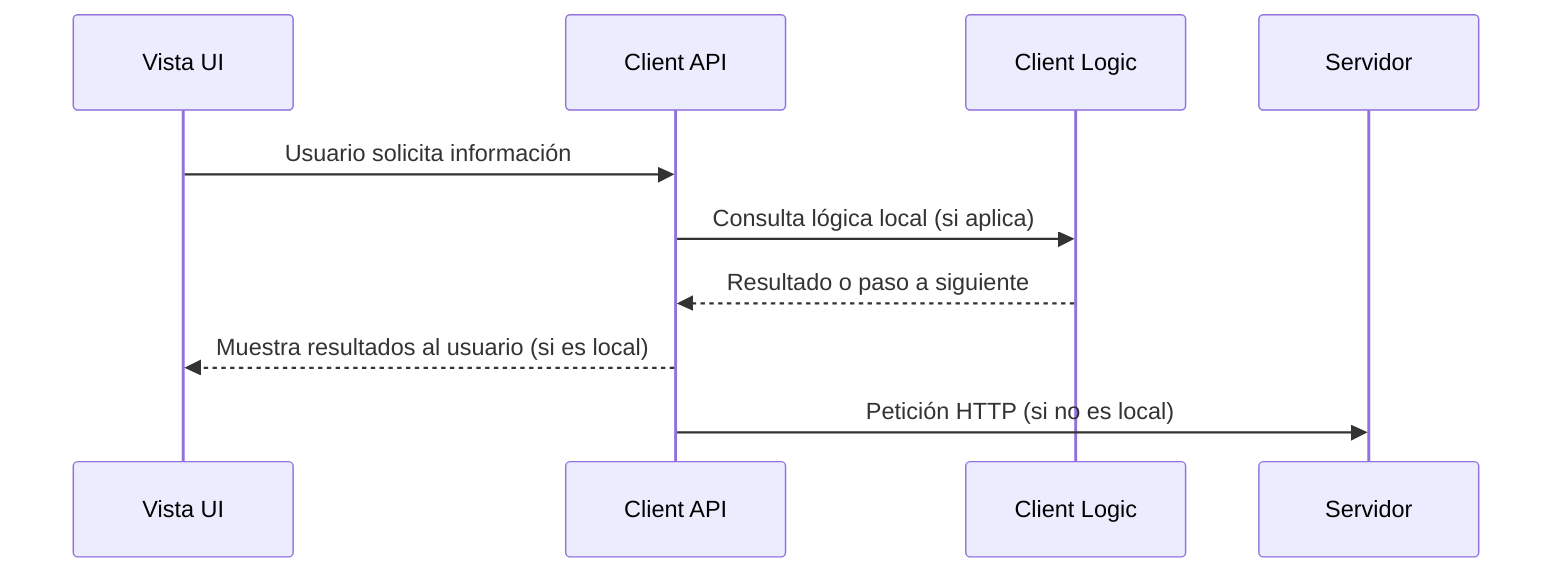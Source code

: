 sequenceDiagram
    participant UI as Vista UI
    participant ClientAPI as Client API
    participant ClientLogic as Client Logic

    UI->>ClientAPI: Usuario solicita información
    ClientAPI->>ClientLogic: Consulta lógica local (si aplica)
    ClientLogic-->>ClientAPI: Resultado o paso a siguiente
    ClientAPI-->>UI: Muestra resultados al usuario (si es local)
    ClientAPI->>Servidor: Petición HTTP (si no es local)